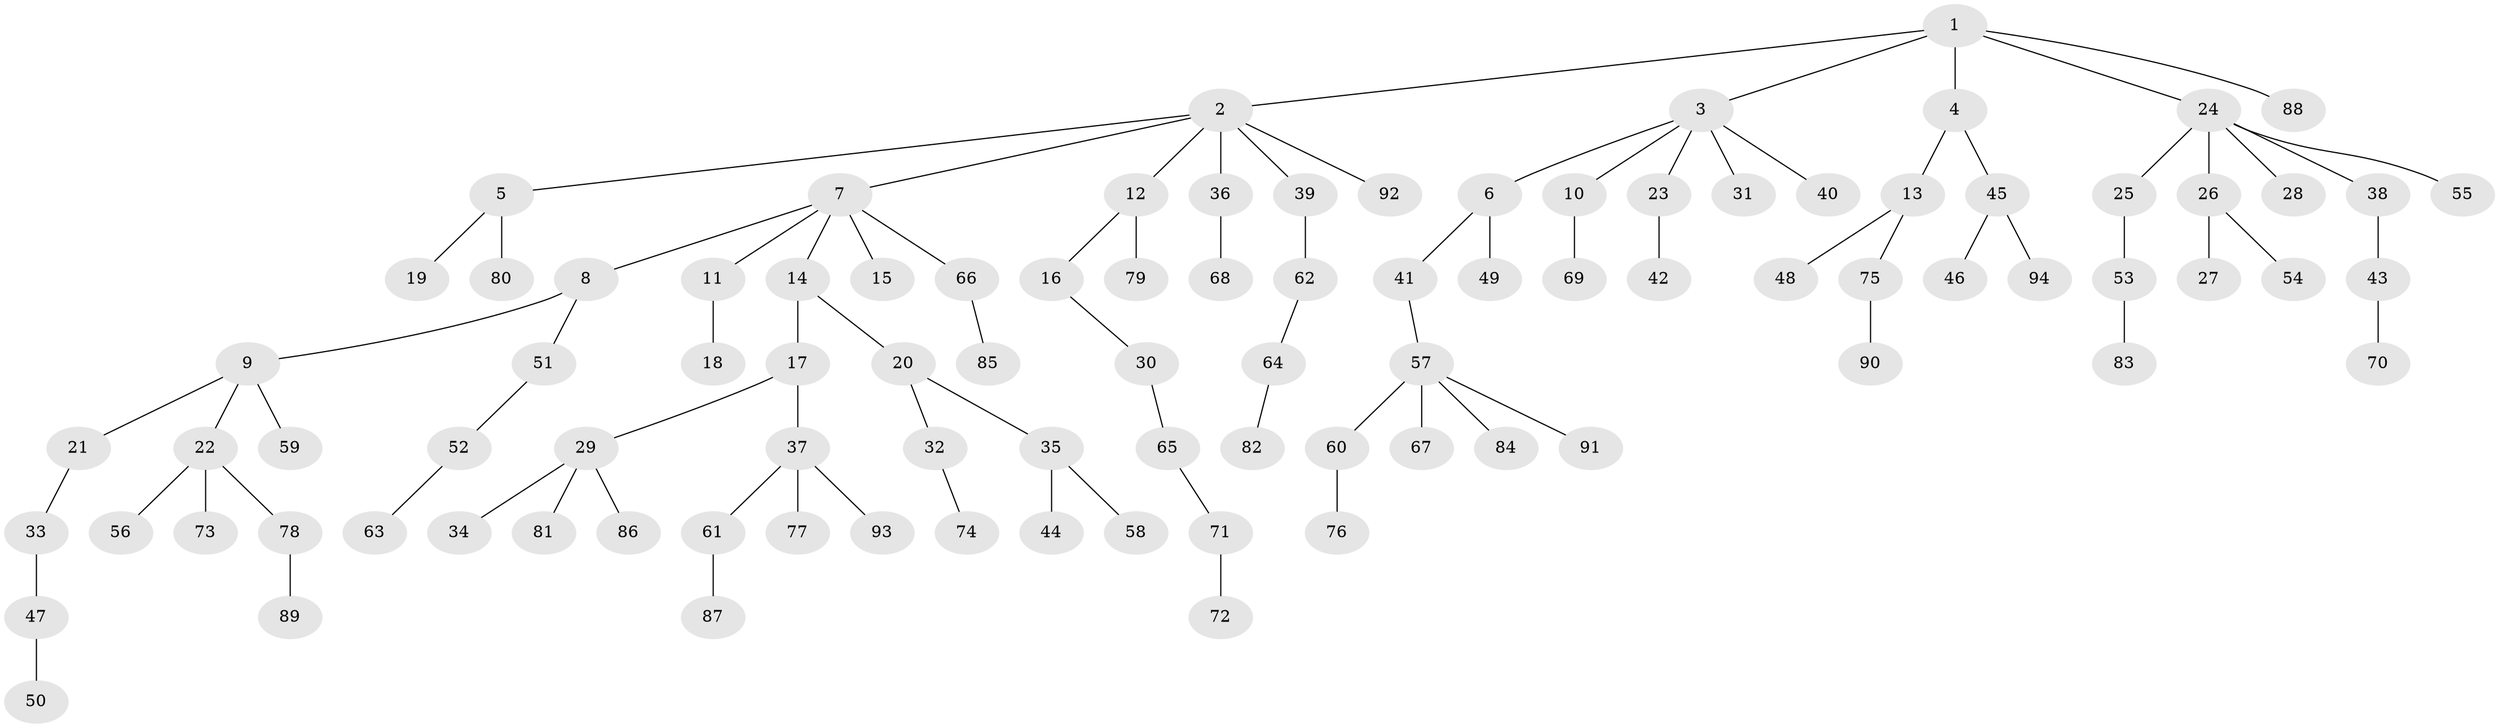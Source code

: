 // coarse degree distribution, {4: 0.06666666666666667, 6: 0.016666666666666666, 5: 0.06666666666666667, 3: 0.08333333333333333, 2: 0.25, 1: 0.5166666666666667}
// Generated by graph-tools (version 1.1) at 2025/52/02/27/25 19:52:10]
// undirected, 94 vertices, 93 edges
graph export_dot {
graph [start="1"]
  node [color=gray90,style=filled];
  1;
  2;
  3;
  4;
  5;
  6;
  7;
  8;
  9;
  10;
  11;
  12;
  13;
  14;
  15;
  16;
  17;
  18;
  19;
  20;
  21;
  22;
  23;
  24;
  25;
  26;
  27;
  28;
  29;
  30;
  31;
  32;
  33;
  34;
  35;
  36;
  37;
  38;
  39;
  40;
  41;
  42;
  43;
  44;
  45;
  46;
  47;
  48;
  49;
  50;
  51;
  52;
  53;
  54;
  55;
  56;
  57;
  58;
  59;
  60;
  61;
  62;
  63;
  64;
  65;
  66;
  67;
  68;
  69;
  70;
  71;
  72;
  73;
  74;
  75;
  76;
  77;
  78;
  79;
  80;
  81;
  82;
  83;
  84;
  85;
  86;
  87;
  88;
  89;
  90;
  91;
  92;
  93;
  94;
  1 -- 2;
  1 -- 3;
  1 -- 4;
  1 -- 24;
  1 -- 88;
  2 -- 5;
  2 -- 7;
  2 -- 12;
  2 -- 36;
  2 -- 39;
  2 -- 92;
  3 -- 6;
  3 -- 10;
  3 -- 23;
  3 -- 31;
  3 -- 40;
  4 -- 13;
  4 -- 45;
  5 -- 19;
  5 -- 80;
  6 -- 41;
  6 -- 49;
  7 -- 8;
  7 -- 11;
  7 -- 14;
  7 -- 15;
  7 -- 66;
  8 -- 9;
  8 -- 51;
  9 -- 21;
  9 -- 22;
  9 -- 59;
  10 -- 69;
  11 -- 18;
  12 -- 16;
  12 -- 79;
  13 -- 48;
  13 -- 75;
  14 -- 17;
  14 -- 20;
  16 -- 30;
  17 -- 29;
  17 -- 37;
  20 -- 32;
  20 -- 35;
  21 -- 33;
  22 -- 56;
  22 -- 73;
  22 -- 78;
  23 -- 42;
  24 -- 25;
  24 -- 26;
  24 -- 28;
  24 -- 38;
  24 -- 55;
  25 -- 53;
  26 -- 27;
  26 -- 54;
  29 -- 34;
  29 -- 81;
  29 -- 86;
  30 -- 65;
  32 -- 74;
  33 -- 47;
  35 -- 44;
  35 -- 58;
  36 -- 68;
  37 -- 61;
  37 -- 77;
  37 -- 93;
  38 -- 43;
  39 -- 62;
  41 -- 57;
  43 -- 70;
  45 -- 46;
  45 -- 94;
  47 -- 50;
  51 -- 52;
  52 -- 63;
  53 -- 83;
  57 -- 60;
  57 -- 67;
  57 -- 84;
  57 -- 91;
  60 -- 76;
  61 -- 87;
  62 -- 64;
  64 -- 82;
  65 -- 71;
  66 -- 85;
  71 -- 72;
  75 -- 90;
  78 -- 89;
}
